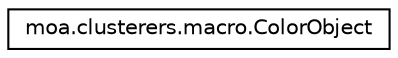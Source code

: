digraph G
{
  edge [fontname="Helvetica",fontsize="10",labelfontname="Helvetica",labelfontsize="10"];
  node [fontname="Helvetica",fontsize="10",shape=record];
  rankdir=LR;
  Node1 [label="moa.clusterers.macro.ColorObject",height=0.2,width=0.4,color="black", fillcolor="white", style="filled",URL="$classmoa_1_1clusterers_1_1macro_1_1ColorObject.html"];
}
